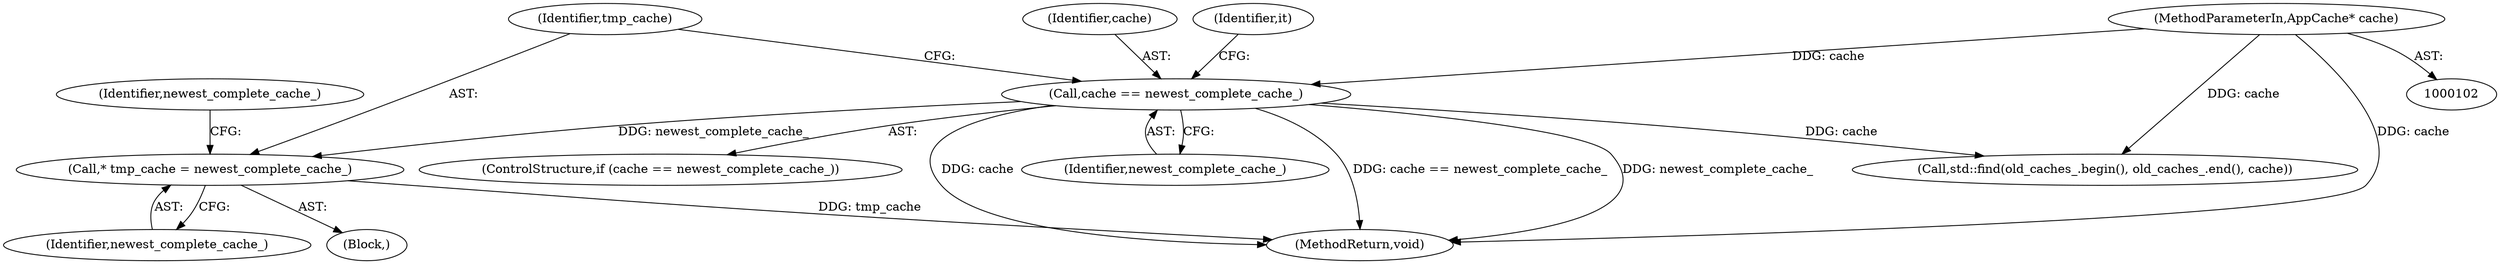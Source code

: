 digraph "0_Chrome_9d2ead1650a1c901754dd1a68705006a6934cffc@pointer" {
"1000113" [label="(Call,* tmp_cache = newest_complete_cache_)"];
"1000108" [label="(Call,cache == newest_complete_cache_)"];
"1000103" [label="(MethodParameterIn,AppCache* cache)"];
"1000113" [label="(Call,* tmp_cache = newest_complete_cache_)"];
"1000109" [label="(Identifier,cache)"];
"1000117" [label="(Identifier,newest_complete_cache_)"];
"1000115" [label="(Identifier,newest_complete_cache_)"];
"1000107" [label="(ControlStructure,if (cache == newest_complete_cache_))"];
"1000114" [label="(Identifier,tmp_cache)"];
"1000103" [label="(MethodParameterIn,AppCache* cache)"];
"1000159" [label="(MethodReturn,void)"];
"1000128" [label="(Call,std::find(old_caches_.begin(), old_caches_.end(), cache))"];
"1000111" [label="(Block,)"];
"1000110" [label="(Identifier,newest_complete_cache_)"];
"1000127" [label="(Identifier,it)"];
"1000108" [label="(Call,cache == newest_complete_cache_)"];
"1000113" -> "1000111"  [label="AST: "];
"1000113" -> "1000115"  [label="CFG: "];
"1000114" -> "1000113"  [label="AST: "];
"1000115" -> "1000113"  [label="AST: "];
"1000117" -> "1000113"  [label="CFG: "];
"1000113" -> "1000159"  [label="DDG: tmp_cache"];
"1000108" -> "1000113"  [label="DDG: newest_complete_cache_"];
"1000108" -> "1000107"  [label="AST: "];
"1000108" -> "1000110"  [label="CFG: "];
"1000109" -> "1000108"  [label="AST: "];
"1000110" -> "1000108"  [label="AST: "];
"1000114" -> "1000108"  [label="CFG: "];
"1000127" -> "1000108"  [label="CFG: "];
"1000108" -> "1000159"  [label="DDG: cache == newest_complete_cache_"];
"1000108" -> "1000159"  [label="DDG: newest_complete_cache_"];
"1000108" -> "1000159"  [label="DDG: cache"];
"1000103" -> "1000108"  [label="DDG: cache"];
"1000108" -> "1000128"  [label="DDG: cache"];
"1000103" -> "1000102"  [label="AST: "];
"1000103" -> "1000159"  [label="DDG: cache"];
"1000103" -> "1000128"  [label="DDG: cache"];
}
